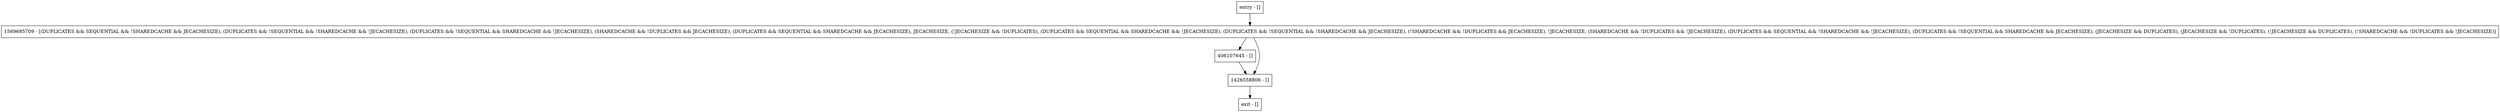 digraph <init> {
node [shape=record];
entry [label="entry - []"];
exit [label="exit - []"];
406107645 [label="406107645 - []"];
1569685709 [label="1569685709 - [(DUPLICATES && SEQUENTIAL && !SHAREDCACHE && JECACHESIZE), (DUPLICATES && !SEQUENTIAL && !SHAREDCACHE && !JECACHESIZE), (DUPLICATES && !SEQUENTIAL && SHAREDCACHE && !JECACHESIZE), (SHAREDCACHE && !DUPLICATES && JECACHESIZE), (DUPLICATES && SEQUENTIAL && SHAREDCACHE && JECACHESIZE), JECACHESIZE, (!JECACHESIZE && !DUPLICATES), (DUPLICATES && SEQUENTIAL && SHAREDCACHE && !JECACHESIZE), (DUPLICATES && !SEQUENTIAL && !SHAREDCACHE && JECACHESIZE), (!SHAREDCACHE && !DUPLICATES && JECACHESIZE), !JECACHESIZE, (SHAREDCACHE && !DUPLICATES && !JECACHESIZE), (DUPLICATES && SEQUENTIAL && !SHAREDCACHE && !JECACHESIZE), (DUPLICATES && !SEQUENTIAL && SHAREDCACHE && JECACHESIZE), (JECACHESIZE && DUPLICATES), (JECACHESIZE && !DUPLICATES), (!JECACHESIZE && DUPLICATES), (!SHAREDCACHE && !DUPLICATES && !JECACHESIZE)]"];
1426558806 [label="1426558806 - []"];
entry;
exit;
entry -> 1569685709;
406107645 -> 1426558806;
1569685709 -> 406107645;
1569685709 -> 1426558806;
1426558806 -> exit;
}
